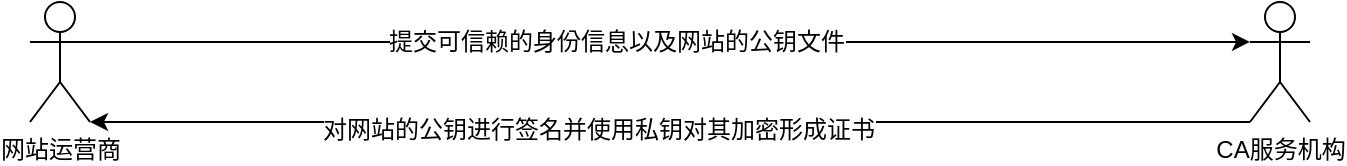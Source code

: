 <mxfile version="10.7.1" type="device"><diagram id="8HdPPavlg0hs8LvCiRic" name="Page-1"><mxGraphModel dx="1058" dy="809" grid="1" gridSize="10" guides="1" tooltips="1" connect="1" arrows="1" fold="1" page="1" pageScale="1" pageWidth="827" pageHeight="1169" math="0" shadow="0"><root><mxCell id="0"/><mxCell id="1" parent="0"/><mxCell id="SRlEiaErZdM2Wwmt2N_1-3" style="edgeStyle=orthogonalEdgeStyle;rounded=0;orthogonalLoop=1;jettySize=auto;html=1;exitX=1;exitY=0.333;exitDx=0;exitDy=0;exitPerimeter=0;entryX=0;entryY=0.333;entryDx=0;entryDy=0;entryPerimeter=0;" edge="1" parent="1" source="SRlEiaErZdM2Wwmt2N_1-1" target="SRlEiaErZdM2Wwmt2N_1-2"><mxGeometry relative="1" as="geometry"/></mxCell><mxCell id="SRlEiaErZdM2Wwmt2N_1-4" value="提交可信赖的身份信息以及网站的公钥文件" style="text;html=1;resizable=0;points=[];align=center;verticalAlign=middle;labelBackgroundColor=#ffffff;" vertex="1" connectable="0" parent="SRlEiaErZdM2Wwmt2N_1-3"><mxGeometry x="-0.372" y="1" relative="1" as="geometry"><mxPoint x="81" y="1" as="offset"/></mxGeometry></mxCell><mxCell id="SRlEiaErZdM2Wwmt2N_1-1" value="网站运营商" style="shape=umlActor;verticalLabelPosition=bottom;labelBackgroundColor=#ffffff;verticalAlign=top;html=1;outlineConnect=0;" vertex="1" parent="1"><mxGeometry x="120" y="400" width="30" height="60" as="geometry"/></mxCell><mxCell id="SRlEiaErZdM2Wwmt2N_1-6" style="edgeStyle=orthogonalEdgeStyle;rounded=0;orthogonalLoop=1;jettySize=auto;html=1;exitX=0;exitY=1;exitDx=0;exitDy=0;exitPerimeter=0;entryX=1;entryY=1;entryDx=0;entryDy=0;entryPerimeter=0;" edge="1" parent="1" source="SRlEiaErZdM2Wwmt2N_1-2" target="SRlEiaErZdM2Wwmt2N_1-1"><mxGeometry relative="1" as="geometry"><Array as="points"><mxPoint x="440" y="460"/><mxPoint x="440" y="460"/></Array></mxGeometry></mxCell><mxCell id="SRlEiaErZdM2Wwmt2N_1-7" value="对网站的公钥进行签名并使用私钥对其加密形成证书" style="text;html=1;resizable=0;points=[];align=center;verticalAlign=middle;labelBackgroundColor=#ffffff;" vertex="1" connectable="0" parent="SRlEiaErZdM2Wwmt2N_1-6"><mxGeometry x="0.124" y="4" relative="1" as="geometry"><mxPoint as="offset"/></mxGeometry></mxCell><mxCell id="SRlEiaErZdM2Wwmt2N_1-2" value="CA服务机构" style="shape=umlActor;verticalLabelPosition=bottom;labelBackgroundColor=#ffffff;verticalAlign=top;html=1;outlineConnect=0;" vertex="1" parent="1"><mxGeometry x="730" y="400" width="30" height="60" as="geometry"/></mxCell></root></mxGraphModel></diagram></mxfile>